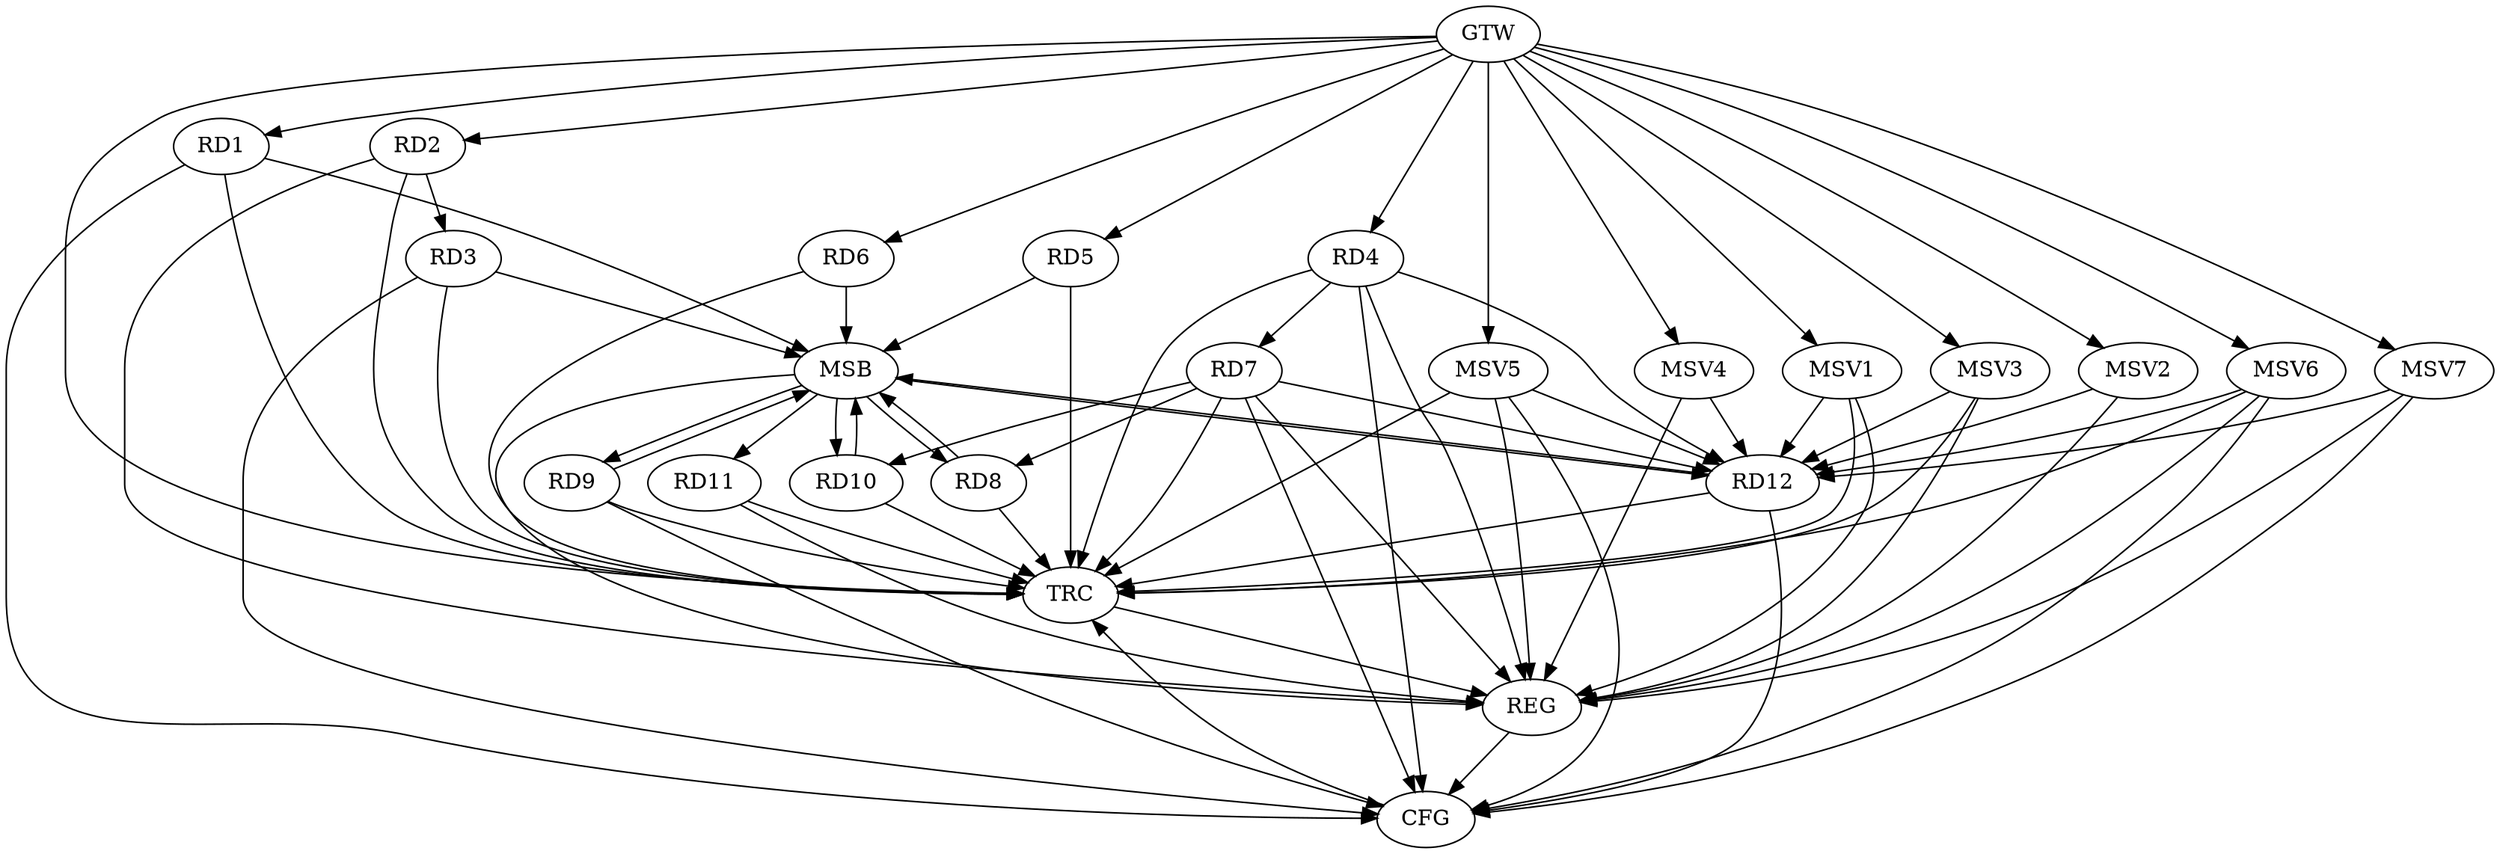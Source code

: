 strict digraph G {
  RD1 [ label="RD1" ];
  RD2 [ label="RD2" ];
  RD3 [ label="RD3" ];
  RD4 [ label="RD4" ];
  RD5 [ label="RD5" ];
  RD6 [ label="RD6" ];
  RD7 [ label="RD7" ];
  RD8 [ label="RD8" ];
  RD9 [ label="RD9" ];
  RD10 [ label="RD10" ];
  RD11 [ label="RD11" ];
  RD12 [ label="RD12" ];
  GTW [ label="GTW" ];
  REG [ label="REG" ];
  MSB [ label="MSB" ];
  CFG [ label="CFG" ];
  TRC [ label="TRC" ];
  MSV1 [ label="MSV1" ];
  MSV2 [ label="MSV2" ];
  MSV3 [ label="MSV3" ];
  MSV4 [ label="MSV4" ];
  MSV5 [ label="MSV5" ];
  MSV6 [ label="MSV6" ];
  MSV7 [ label="MSV7" ];
  RD2 -> RD3;
  RD4 -> RD7;
  RD4 -> RD12;
  RD7 -> RD8;
  RD7 -> RD10;
  RD7 -> RD12;
  GTW -> RD1;
  GTW -> RD2;
  GTW -> RD4;
  GTW -> RD5;
  GTW -> RD6;
  RD2 -> REG;
  RD4 -> REG;
  RD7 -> REG;
  RD11 -> REG;
  RD1 -> MSB;
  MSB -> RD8;
  MSB -> REG;
  RD3 -> MSB;
  MSB -> RD9;
  MSB -> RD10;
  RD5 -> MSB;
  MSB -> RD11;
  RD6 -> MSB;
  RD8 -> MSB;
  RD9 -> MSB;
  RD10 -> MSB;
  MSB -> RD12;
  RD12 -> MSB;
  RD9 -> CFG;
  RD3 -> CFG;
  RD12 -> CFG;
  RD1 -> CFG;
  RD4 -> CFG;
  RD7 -> CFG;
  REG -> CFG;
  RD1 -> TRC;
  RD2 -> TRC;
  RD3 -> TRC;
  RD4 -> TRC;
  RD5 -> TRC;
  RD6 -> TRC;
  RD7 -> TRC;
  RD8 -> TRC;
  RD9 -> TRC;
  RD10 -> TRC;
  RD11 -> TRC;
  RD12 -> TRC;
  GTW -> TRC;
  CFG -> TRC;
  TRC -> REG;
  MSV1 -> RD12;
  MSV2 -> RD12;
  GTW -> MSV1;
  MSV1 -> REG;
  MSV1 -> TRC;
  GTW -> MSV2;
  MSV2 -> REG;
  MSV3 -> RD12;
  GTW -> MSV3;
  MSV3 -> REG;
  MSV3 -> TRC;
  MSV4 -> RD12;
  GTW -> MSV4;
  MSV4 -> REG;
  MSV5 -> RD12;
  GTW -> MSV5;
  MSV5 -> REG;
  MSV5 -> TRC;
  MSV5 -> CFG;
  MSV6 -> RD12;
  GTW -> MSV6;
  MSV6 -> REG;
  MSV6 -> TRC;
  MSV6 -> CFG;
  MSV7 -> RD12;
  GTW -> MSV7;
  MSV7 -> REG;
  MSV7 -> CFG;
}

